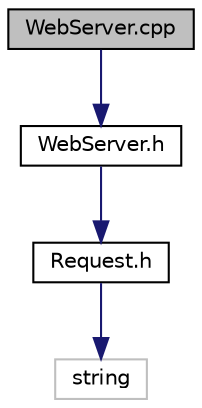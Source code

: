 digraph "WebServer.cpp"
{
 // LATEX_PDF_SIZE
  edge [fontname="Helvetica",fontsize="10",labelfontname="Helvetica",labelfontsize="10"];
  node [fontname="Helvetica",fontsize="10",shape=record];
  Node1 [label="WebServer.cpp",height=0.2,width=0.4,color="black", fillcolor="grey75", style="filled", fontcolor="black",tooltip="Implements the WebServer class."];
  Node1 -> Node2 [color="midnightblue",fontsize="10",style="solid",fontname="Helvetica"];
  Node2 [label="WebServer.h",height=0.2,width=0.4,color="black", fillcolor="white", style="filled",URL="$WebServer_8h.html",tooltip="Defines the WebServer class."];
  Node2 -> Node3 [color="midnightblue",fontsize="10",style="solid",fontname="Helvetica"];
  Node3 [label="Request.h",height=0.2,width=0.4,color="black", fillcolor="white", style="filled",URL="$Request_8h.html",tooltip="Declares the Request data struct."];
  Node3 -> Node4 [color="midnightblue",fontsize="10",style="solid",fontname="Helvetica"];
  Node4 [label="string",height=0.2,width=0.4,color="grey75", fillcolor="white", style="filled",tooltip=" "];
}
